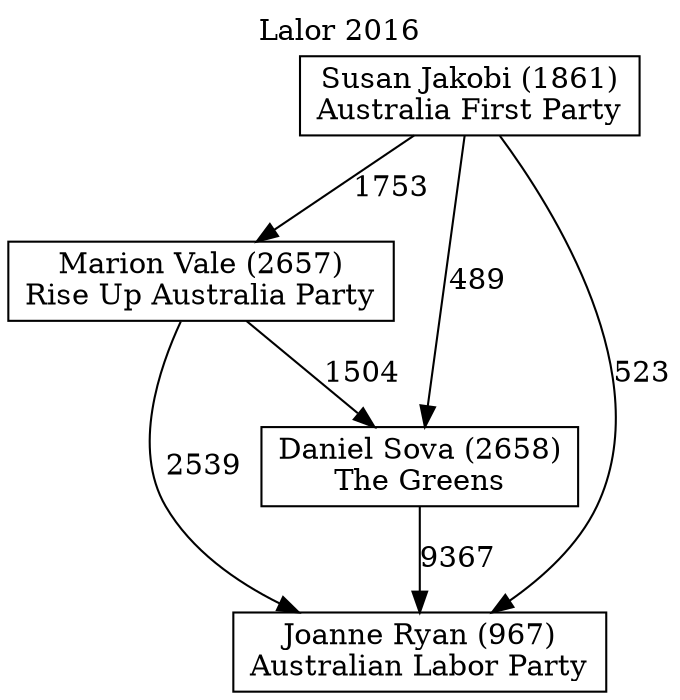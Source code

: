 // House preference flow
digraph "Joanne Ryan (967)_Lalor_2016" {
	graph [label="Lalor 2016" labelloc=t mclimit=10]
	node [shape=box]
	"Marion Vale (2657)" [label="Marion Vale (2657)
Rise Up Australia Party"]
	"Daniel Sova (2658)" [label="Daniel Sova (2658)
The Greens"]
	"Susan Jakobi (1861)" [label="Susan Jakobi (1861)
Australia First Party"]
	"Joanne Ryan (967)" [label="Joanne Ryan (967)
Australian Labor Party"]
	"Daniel Sova (2658)" -> "Joanne Ryan (967)" [label=9367]
	"Marion Vale (2657)" -> "Daniel Sova (2658)" [label=1504]
	"Susan Jakobi (1861)" -> "Marion Vale (2657)" [label=1753]
	"Susan Jakobi (1861)" -> "Daniel Sova (2658)" [label=489]
	"Marion Vale (2657)" -> "Joanne Ryan (967)" [label=2539]
	"Susan Jakobi (1861)" -> "Joanne Ryan (967)" [label=523]
}
